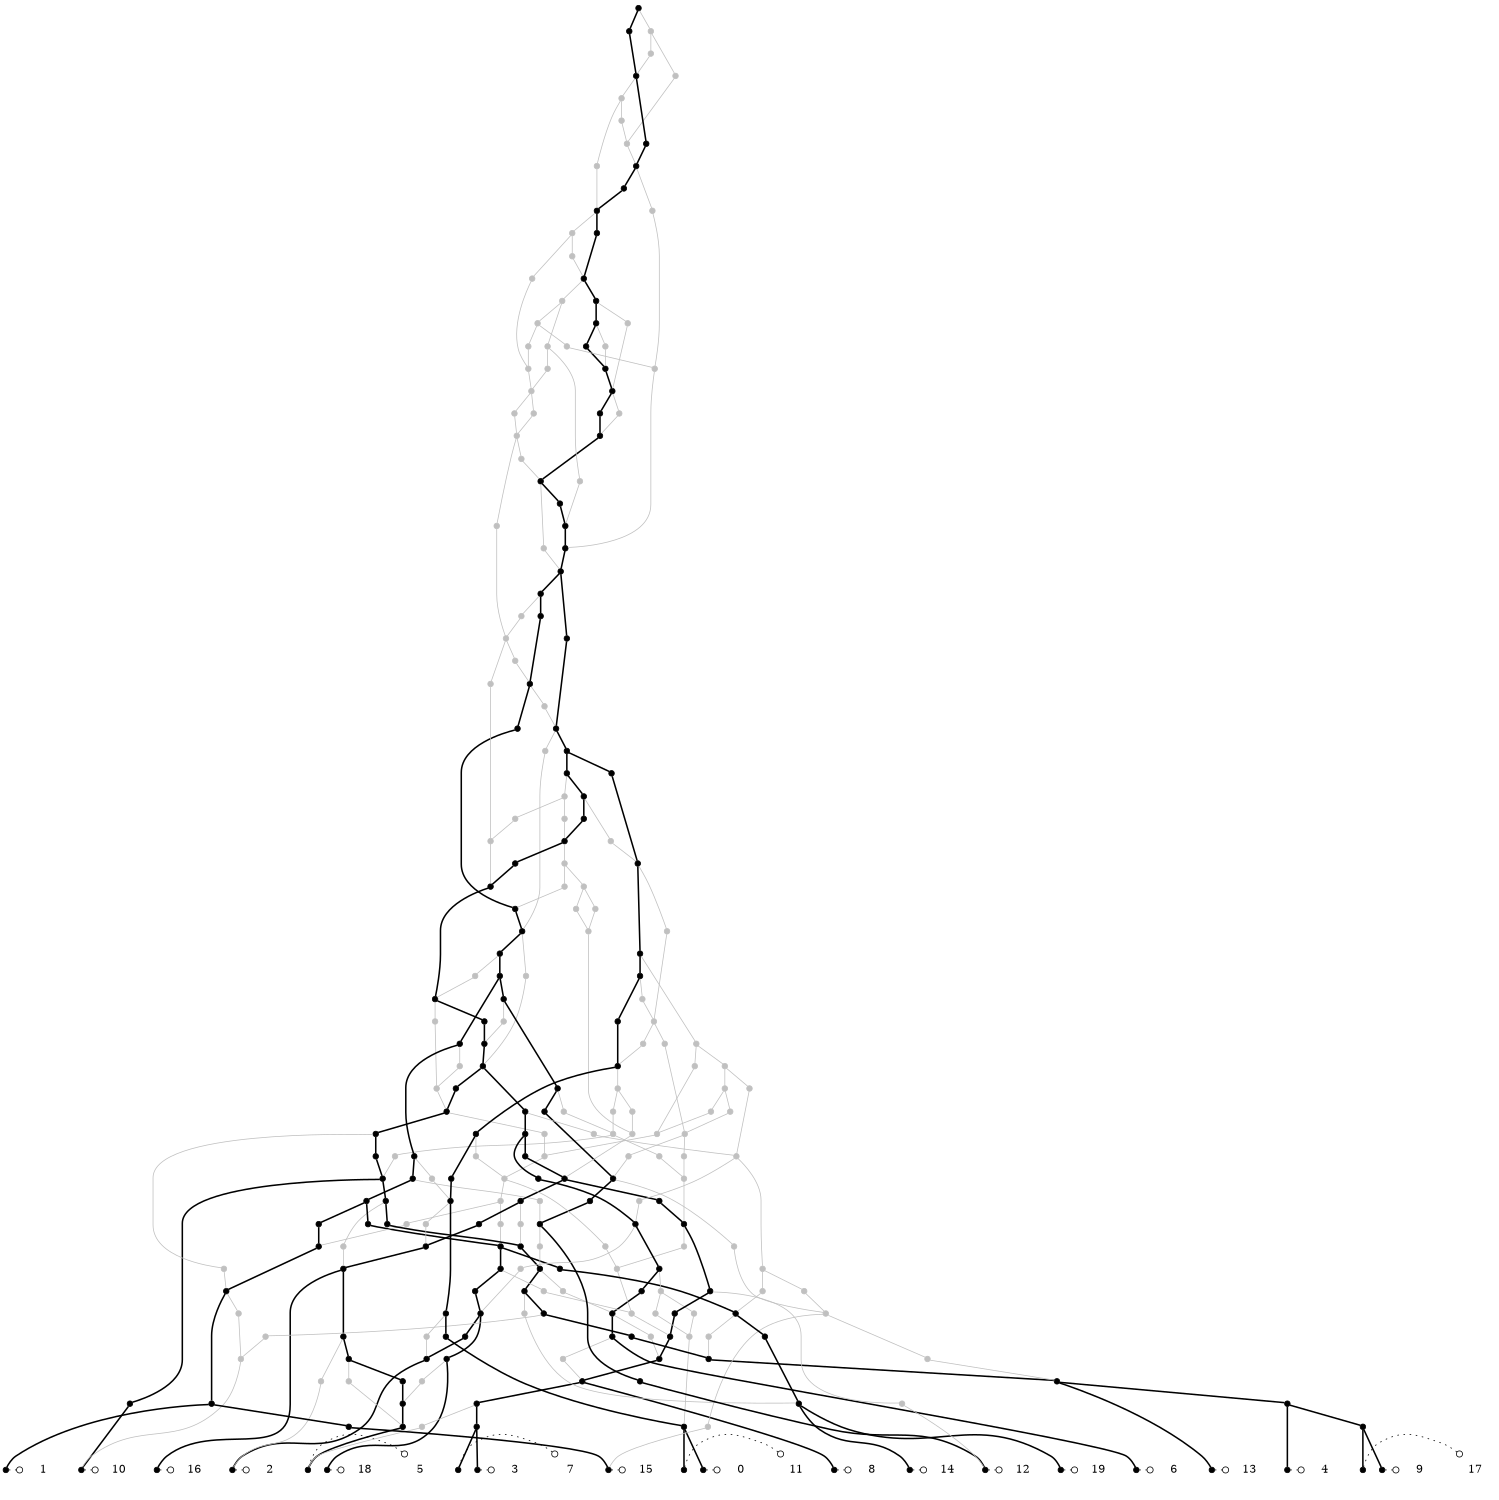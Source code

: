 digraph G {fontsize=5;ranksep=0.02;ratio=fill;size="10,10";
edge[arrowhead=none];
{rank=same;1[shape=point] 2[shape=point] 3[shape=point] 4[shape=point] 5[shape=point] 6[shape=point] 7[shape=point] 8[shape=point] 9[shape=point] 10[shape=point] 11[shape=point] 12[shape=point] 13[shape=point] 14[shape=point] 15[shape=point] 16[shape=point] 17[shape=point] 18[shape=point] 19[shape=point] 20[shape=point] }
1[shape=point,width=0.10,height=0.10]
1->274[style=dotted,arrowhead=odot,arrowsize=1];
274[shape=plaintext,label="0"];
{rank=same; 1;274}
2[shape=point,width=0.10,height=0.10]
2->275[style=dotted,arrowhead=odot,arrowsize=1];
275[shape=plaintext,label="1"];
{rank=same; 2;275}
3[shape=point,width=0.10,height=0.10]
3->276[style=dotted,arrowhead=odot,arrowsize=1];
276[shape=plaintext,label="2"];
{rank=same; 3;276}
4[shape=point,width=0.10,height=0.10]
4->277[style=dotted,arrowhead=odot,arrowsize=1];
277[shape=plaintext,label="3"];
{rank=same; 4;277}
5[shape=point,width=0.10,height=0.10]
5->278[style=dotted,arrowhead=odot,arrowsize=1];
278[shape=plaintext,label="4"];
{rank=same; 5;278}
6[shape=point,width=0.10,height=0.10]
6->279[style=dotted,arrowhead=odot,arrowsize=1];
279[shape=plaintext,label="5"];
{rank=same; 6;279}
7[shape=point,width=0.10,height=0.10]
7->280[style=dotted,arrowhead=odot,arrowsize=1];
280[shape=plaintext,label="6"];
{rank=same; 7;280}
8[shape=point,width=0.10,height=0.10]
8->281[style=dotted,arrowhead=odot,arrowsize=1];
281[shape=plaintext,label="7"];
{rank=same; 8;281}
9[shape=point,width=0.10,height=0.10]
9->282[style=dotted,arrowhead=odot,arrowsize=1];
282[shape=plaintext,label="8"];
{rank=same; 9;282}
10[shape=point,width=0.10,height=0.10]
10->283[style=dotted,arrowhead=odot,arrowsize=1];
283[shape=plaintext,label="9"];
{rank=same; 10;283}
11[shape=point,width=0.10,height=0.10]
11->284[style=dotted,arrowhead=odot,arrowsize=1];
284[shape=plaintext,label="10"];
{rank=same; 11;284}
12[shape=point,width=0.10,height=0.10]
12->285[style=dotted,arrowhead=odot,arrowsize=1];
285[shape=plaintext,label="11"];
{rank=same; 12;285}
13[shape=point,width=0.10,height=0.10]
13->286[style=dotted,arrowhead=odot,arrowsize=1];
286[shape=plaintext,label="12"];
{rank=same; 13;286}
14[shape=point,width=0.10,height=0.10]
14->287[style=dotted,arrowhead=odot,arrowsize=1];
287[shape=plaintext,label="13"];
{rank=same; 14;287}
15[shape=point,width=0.10,height=0.10]
15->288[style=dotted,arrowhead=odot,arrowsize=1];
288[shape=plaintext,label="14"];
{rank=same; 15;288}
16[shape=point,width=0.10,height=0.10]
16->289[style=dotted,arrowhead=odot,arrowsize=1];
289[shape=plaintext,label="15"];
{rank=same; 16;289}
17[shape=point,width=0.10,height=0.10]
17->290[style=dotted,arrowhead=odot,arrowsize=1];
290[shape=plaintext,label="16"];
{rank=same; 17;290}
18[shape=point,width=0.10,height=0.10]
18->291[style=dotted,arrowhead=odot,arrowsize=1];
291[shape=plaintext,label="17"];
{rank=same; 18;291}
19[shape=point,width=0.10,height=0.10]
19->292[style=dotted,arrowhead=odot,arrowsize=1];
292[shape=plaintext,label="18"];
{rank=same; 19;292}
20[shape=point,width=0.10,height=0.10]
20->293[style=dotted,arrowhead=odot,arrowsize=1];
293[shape=plaintext,label="19"];
{rank=same; 20;293}
21[shape=point,width=0.10,height=0.10]
22[shape=point,width=0.10,height=0.10,color=gray]
23[shape=point,width=0.10,height=0.10]
24[shape=point,width=0.10,height=0.10]
25[shape=point,width=0.10,height=0.10,color=gray]
26[shape=point,width=0.10,height=0.10]
27[shape=point,width=0.10,height=0.10,color=gray]
28[shape=point,width=0.10,height=0.10]
29[shape=point,width=0.10,height=0.10]
30[shape=point,width=0.10,height=0.10,color=gray]
31[shape=point,width=0.10,height=0.10]
32[shape=point,width=0.10,height=0.10]
33[shape=point,width=0.10,height=0.10,color=gray]
34[shape=point,width=0.10,height=0.10]
35[shape=point,width=0.10,height=0.10]
36[shape=point,width=0.10,height=0.10,color=gray]
37[shape=point,width=0.10,height=0.10]
38[shape=point,width=0.10,height=0.10,color=gray]
39[shape=point,width=0.10,height=0.10]
40[shape=point,width=0.10,height=0.10]
41[shape=point,width=0.10,height=0.10]
42[shape=point,width=0.10,height=0.10]
43[shape=point,width=0.10,height=0.10]
44[shape=point,width=0.10,height=0.10]
45[shape=point,width=0.10,height=0.10]
46[shape=point,width=0.10,height=0.10,color=gray]
47[shape=point,width=0.10,height=0.10]
48[shape=point,width=0.10,height=0.10,color=gray]
49[shape=point,width=0.10,height=0.10]
50[shape=point,width=0.10,height=0.10]
51[shape=point,width=0.10,height=0.10,color=gray]
52[shape=point,width=0.10,height=0.10]
53[shape=point,width=0.10,height=0.10,color=gray]
54[shape=point,width=0.10,height=0.10]
55[shape=point,width=0.10,height=0.10,color=gray]
56[shape=point,width=0.10,height=0.10]
57[shape=point,width=0.10,height=0.10,color=gray]
58[shape=point,width=0.10,height=0.10]
59[shape=point,width=0.10,height=0.10]
60[shape=point,width=0.10,height=0.10,color=gray]
61[shape=point,width=0.10,height=0.10]
62[shape=point,width=0.10,height=0.10,color=gray]
63[shape=point,width=0.10,height=0.10]
64[shape=point,width=0.10,height=0.10,color=gray]
65[shape=point,width=0.10,height=0.10,color=gray]
66[shape=point,width=0.10,height=0.10]
67[shape=point,width=0.10,height=0.10,color=gray]
68[shape=point,width=0.10,height=0.10]
69[shape=point,width=0.10,height=0.10]
70[shape=point,width=0.10,height=0.10,color=gray]
71[shape=point,width=0.10,height=0.10]
72[shape=point,width=0.10,height=0.10]
73[shape=point,width=0.10,height=0.10]
74[shape=point,width=0.10,height=0.10,color=gray]
75[shape=point,width=0.10,height=0.10,color=gray]
76[shape=point,width=0.10,height=0.10,color=gray]
77[shape=point,width=0.10,height=0.10]
78[shape=point,width=0.10,height=0.10,color=gray]
79[shape=point,width=0.10,height=0.10,color=gray]
80[shape=point,width=0.10,height=0.10]
81[shape=point,width=0.10,height=0.10]
82[shape=point,width=0.10,height=0.10,color=gray]
83[shape=point,width=0.10,height=0.10]
84[shape=point,width=0.10,height=0.10]
85[shape=point,width=0.10,height=0.10]
86[shape=point,width=0.10,height=0.10]
87[shape=point,width=0.10,height=0.10,color=gray]
88[shape=point,width=0.10,height=0.10]
89[shape=point,width=0.10,height=0.10]
90[shape=point,width=0.10,height=0.10,color=gray]
91[shape=point,width=0.10,height=0.10,color=gray]
92[shape=point,width=0.10,height=0.10,color=gray]
93[shape=point,width=0.10,height=0.10]
94[shape=point,width=0.10,height=0.10]
95[shape=point,width=0.10,height=0.10,color=gray]
96[shape=point,width=0.10,height=0.10]
97[shape=point,width=0.10,height=0.10,color=gray]
98[shape=point,width=0.10,height=0.10]
99[shape=point,width=0.10,height=0.10,color=gray]
100[shape=point,width=0.10,height=0.10,color=gray]
101[shape=point,width=0.10,height=0.10,color=gray]
102[shape=point,width=0.10,height=0.10]
103[shape=point,width=0.10,height=0.10,color=gray]
104[shape=point,width=0.10,height=0.10]
105[shape=point,width=0.10,height=0.10,color=gray]
106[shape=point,width=0.10,height=0.10]
107[shape=point,width=0.10,height=0.10]
108[shape=point,width=0.10,height=0.10,color=gray]
109[shape=point,width=0.10,height=0.10,color=gray]
110[shape=point,width=0.10,height=0.10]
111[shape=point,width=0.10,height=0.10]
112[shape=point,width=0.10,height=0.10]
113[shape=point,width=0.10,height=0.10]
114[shape=point,width=0.10,height=0.10,color=gray]
115[shape=point,width=0.10,height=0.10]
116[shape=point,width=0.10,height=0.10,color=gray]
117[shape=point,width=0.10,height=0.10]
118[shape=point,width=0.10,height=0.10,color=gray]
119[shape=point,width=0.10,height=0.10]
120[shape=point,width=0.10,height=0.10]
121[shape=point,width=0.10,height=0.10]
122[shape=point,width=0.10,height=0.10]
123[shape=point,width=0.10,height=0.10]
124[shape=point,width=0.10,height=0.10,color=gray]
125[shape=point,width=0.10,height=0.10]
126[shape=point,width=0.10,height=0.10]
127[shape=point,width=0.10,height=0.10]
128[shape=point,width=0.10,height=0.10,color=gray]
129[shape=point,width=0.10,height=0.10]
130[shape=point,width=0.10,height=0.10,color=gray]
131[shape=point,width=0.10,height=0.10]
132[shape=point,width=0.10,height=0.10,color=gray]
133[shape=point,width=0.10,height=0.10,color=gray]
134[shape=point,width=0.10,height=0.10,color=gray]
135[shape=point,width=0.10,height=0.10,color=gray]
136[shape=point,width=0.10,height=0.10,color=gray]
137[shape=point,width=0.10,height=0.10,color=gray]
138[shape=point,width=0.10,height=0.10,color=gray]
139[shape=point,width=0.10,height=0.10]
140[shape=point,width=0.10,height=0.10]
141[shape=point,width=0.10,height=0.10,color=gray]
142[shape=point,width=0.10,height=0.10,color=gray]
143[shape=point,width=0.10,height=0.10]
144[shape=point,width=0.10,height=0.10]
145[shape=point,width=0.10,height=0.10,color=gray]
146[shape=point,width=0.10,height=0.10]
147[shape=point,width=0.10,height=0.10,color=gray]
148[shape=point,width=0.10,height=0.10,color=gray]
149[shape=point,width=0.10,height=0.10,color=gray]
150[shape=point,width=0.10,height=0.10,color=gray]
151[shape=point,width=0.10,height=0.10]
152[shape=point,width=0.10,height=0.10,color=gray]
153[shape=point,width=0.10,height=0.10,color=gray]
154[shape=point,width=0.10,height=0.10,color=gray]
155[shape=point,width=0.10,height=0.10]
156[shape=point,width=0.10,height=0.10,color=gray]
157[shape=point,width=0.10,height=0.10]
158[shape=point,width=0.10,height=0.10,color=gray]
159[shape=point,width=0.10,height=0.10,color=gray]
160[shape=point,width=0.10,height=0.10,color=gray]
161[shape=point,width=0.10,height=0.10,color=gray]
162[shape=point,width=0.10,height=0.10]
163[shape=point,width=0.10,height=0.10]
164[shape=point,width=0.10,height=0.10,color=gray]
165[shape=point,width=0.10,height=0.10,color=gray]
166[shape=point,width=0.10,height=0.10]
167[shape=point,width=0.10,height=0.10,color=gray]
168[shape=point,width=0.10,height=0.10,color=gray]
169[shape=point,width=0.10,height=0.10]
170[shape=point,width=0.10,height=0.10,color=gray]
171[shape=point,width=0.10,height=0.10,color=gray]
172[shape=point,width=0.10,height=0.10]
173[shape=point,width=0.10,height=0.10]
174[shape=point,width=0.10,height=0.10,color=gray]
175[shape=point,width=0.10,height=0.10,color=gray]
176[shape=point,width=0.10,height=0.10,color=gray]
177[shape=point,width=0.10,height=0.10,color=gray]
178[shape=point,width=0.10,height=0.10]
179[shape=point,width=0.10,height=0.10]
180[shape=point,width=0.10,height=0.10,color=gray]
181[shape=point,width=0.10,height=0.10]
182[shape=point,width=0.10,height=0.10]
183[shape=point,width=0.10,height=0.10]
184[shape=point,width=0.10,height=0.10,color=gray]
185[shape=point,width=0.10,height=0.10,color=gray]
186[shape=point,width=0.10,height=0.10]
187[shape=point,width=0.10,height=0.10]
188[shape=point,width=0.10,height=0.10]
189[shape=point,width=0.10,height=0.10]
190[shape=point,width=0.10,height=0.10,color=gray]
191[shape=point,width=0.10,height=0.10,color=gray]
192[shape=point,width=0.10,height=0.10,color=gray]
193[shape=point,width=0.10,height=0.10,color=gray]
194[shape=point,width=0.10,height=0.10]
195[shape=point,width=0.10,height=0.10,color=gray]
196[shape=point,width=0.10,height=0.10]
197[shape=point,width=0.10,height=0.10,color=gray]
198[shape=point,width=0.10,height=0.10]
199[shape=point,width=0.10,height=0.10]
200[shape=point,width=0.10,height=0.10,color=gray]
201[shape=point,width=0.10,height=0.10,color=gray]
202[shape=point,width=0.10,height=0.10]
203[shape=point,width=0.10,height=0.10]
204[shape=point,width=0.10,height=0.10]
205[shape=point,width=0.10,height=0.10,color=gray]
206[shape=point,width=0.10,height=0.10]
207[shape=point,width=0.10,height=0.10,color=gray]
208[shape=point,width=0.10,height=0.10]
209[shape=point,width=0.10,height=0.10,color=gray]
210[shape=point,width=0.10,height=0.10,color=gray]
211[shape=point,width=0.10,height=0.10,color=gray]
212[shape=point,width=0.10,height=0.10]
213[shape=point,width=0.10,height=0.10]
214[shape=point,width=0.10,height=0.10]
215[shape=point,width=0.10,height=0.10]
216[shape=point,width=0.10,height=0.10,color=gray]
217[shape=point,width=0.10,height=0.10]
218[shape=point,width=0.10,height=0.10]
219[shape=point,width=0.10,height=0.10,color=gray]
220[shape=point,width=0.10,height=0.10,color=gray]
221[shape=point,width=0.10,height=0.10,color=gray]
222[shape=point,width=0.10,height=0.10,color=gray]
223[shape=point,width=0.10,height=0.10]
224[shape=point,width=0.10,height=0.10]
225[shape=point,width=0.10,height=0.10]
226[shape=point,width=0.10,height=0.10,color=gray]
227[shape=point,width=0.10,height=0.10]
228[shape=point,width=0.10,height=0.10,color=gray]
229[shape=point,width=0.10,height=0.10]
230[shape=point,width=0.10,height=0.10,color=gray]
231[shape=point,width=0.10,height=0.10]
232[shape=point,width=0.10,height=0.10]
233[shape=point,width=0.10,height=0.10,color=gray]
234[shape=point,width=0.10,height=0.10,color=gray]
235[shape=point,width=0.10,height=0.10]
236[shape=point,width=0.10,height=0.10,color=gray]
237[shape=point,width=0.10,height=0.10]
238[shape=point,width=0.10,height=0.10,color=gray]
239[shape=point,width=0.10,height=0.10,color=gray]
240[shape=point,width=0.10,height=0.10]
241[shape=point,width=0.10,height=0.10,color=gray]
242[shape=point,width=0.10,height=0.10]
243[shape=point,width=0.10,height=0.10,color=gray]
244[shape=point,width=0.10,height=0.10,color=gray]
245[shape=point,width=0.10,height=0.10,color=gray]
246[shape=point,width=0.10,height=0.10,color=gray]
247[shape=point,width=0.10,height=0.10,color=gray]
248[shape=point,width=0.10,height=0.10,color=gray]
249[shape=point,width=0.10,height=0.10]
250[shape=point,width=0.10,height=0.10,color=gray]
251[shape=point,width=0.10,height=0.10,color=gray]
252[shape=point,width=0.10,height=0.10,color=gray]
253[shape=point,width=0.10,height=0.10]
254[shape=point,width=0.10,height=0.10,color=gray]
255[shape=point,width=0.10,height=0.10,color=gray]
256[shape=point,width=0.10,height=0.10]
257[shape=point,width=0.10,height=0.10]
258[shape=point,width=0.10,height=0.10,color=gray]
259[shape=point,width=0.10,height=0.10,color=gray]
260[shape=point,width=0.10,height=0.10]
261[shape=point,width=0.10,height=0.10]
262[shape=point,width=0.10,height=0.10,color=gray]
263[shape=point,width=0.10,height=0.10]
264[shape=point,width=0.10,height=0.10]
265[shape=point,width=0.10,height=0.10,color=gray]
266[shape=point,width=0.10,height=0.10,color=gray]
267[shape=point,width=0.10,height=0.10,color=gray]
268[shape=point,width=0.10,height=0.10,color=gray]
269[shape=point,width=0.10,height=0.10]
270[shape=point,width=0.10,height=0.10]
271[shape=point,width=0.10,height=0.10,color=gray]
272[shape=point,width=0.10,height=0.10,color=gray]
273[shape=point,width=0.10,height=0.10]
23 -> 1[style=bold]
68 -> 2[style=bold]
21 -> 3[style=bold]
22 -> 3[color=gray]
31 -> 4[style=bold]
34 -> 5[style=bold]
26 -> 6[style=bold]
27 -> 6[color=gray]
63 -> 7[style=bold]
31 -> 8[style=bold]
49 -> 9[style=bold]
28 -> 10[style=bold]
54 -> 11[style=bold]
55 -> 11[color=gray]
23 -> 12[style=bold]
69 -> 13[style=bold]
70 -> 13[color=gray]
39 -> 14[style=bold]
50 -> 15[style=bold]
32 -> 16[style=bold]
33 -> 16[color=gray]
58 -> 17[style=bold]
28 -> 18[style=bold]
40 -> 19[style=bold]
50 -> 20[style=bold]
37 -> 21[style=bold]
38 -> 21[color=gray]
42 -> 22[color=gray]
24 -> 23[style=bold]
25 -> 23[color=gray]
85 -> 24[style=bold]
75 -> 25[color=gray]
76 -> 25[color=gray]
29 -> 26[style=bold]
30 -> 26[color=gray]
43 -> 27[color=gray]
34 -> 28[style=bold]
35 -> 29[style=bold]
36 -> 29[color=gray]
41 -> 30[color=gray]
43 -> 31[style=bold]
68 -> 32[style=bold]
51 -> 33[color=gray]
39 -> 34[style=bold]
41 -> 35[style=bold]
40 -> 36[color=gray]
44 -> 37[style=bold]
85 -> 38[color=gray]
45 -> 39[style=bold]
46 -> 39[color=gray]
44 -> 40[style=bold]
42 -> 41[style=bold]
58 -> 42[style=bold]
49 -> 43[style=bold]
47 -> 44[style=bold]
48 -> 44[color=gray]
66 -> 45[style=bold]
67 -> 45[color=gray]
51 -> 46[color=gray]
84 -> 47[style=bold]
121 -> 48[color=gray]
56 -> 49[style=bold]
57 -> 49[color=gray]
52 -> 50[style=bold]
53 -> 50[color=gray]
91 -> 51[color=gray]
92 -> 51[color=gray]
77 -> 52[style=bold]
80 -> 53[color=gray]
119 -> 54[style=bold]
64 -> 55[color=gray]
65 -> 55[color=gray]
59 -> 56[style=bold]
60 -> 56[color=gray]
63 -> 57[color=gray]
102 -> 58[style=bold]
103 -> 58[color=gray]
61 -> 59[style=bold]
62 -> 59[color=gray]
71 -> 60[color=gray]
93 -> 61[style=bold]
78 -> 62[color=gray]
79 -> 62[color=gray]
71 -> 63[style=bold]
86 -> 64[color=gray]
72 -> 65[color=gray]
72 -> 66[style=bold]
77 -> 67[color=gray]
86 -> 68[style=bold]
107 -> 69[style=bold]
93 -> 70[color=gray]
73 -> 71[style=bold]
74 -> 71[color=gray]
80 -> 72[style=bold]
110 -> 73[style=bold]
83 -> 74[color=gray]
87 -> 75[color=gray]
87 -> 76[color=gray]
81 -> 77[style=bold]
82 -> 77[color=gray]
108 -> 78[color=gray]
109 -> 78[color=gray]
84 -> 79[color=gray]
83 -> 80[style=bold]
88 -> 81[style=bold]
100 -> 82[color=gray]
94 -> 83[style=bold]
95 -> 83[color=gray]
88 -> 84[style=bold]
127 -> 85[style=bold]
89 -> 86[style=bold]
90 -> 86[color=gray]
110 -> 87[color=gray]
96 -> 88[style=bold]
97 -> 88[color=gray]
98 -> 89[style=bold]
99 -> 89[color=gray]
139 -> 90[color=gray]
100 -> 91[color=gray]
122 -> 92[color=gray]
111 -> 93[style=bold]
104 -> 94[style=bold]
105 -> 94[color=gray]
107 -> 95[color=gray]
112 -> 96[style=bold]
101 -> 97[color=gray]
112 -> 98[style=bold]
101 -> 99[color=gray]
150 -> 100[color=gray]
128 -> 101[color=gray]
115 -> 102[style=bold]
116 -> 102[color=gray]
106 -> 103[color=gray]
106 -> 104[style=bold]
125 -> 105[color=gray]
119 -> 106[style=bold]
117 -> 107[style=bold]
118 -> 107[color=gray]
111 -> 108[color=gray]
128 -> 109[color=gray]
121 -> 110[style=bold]
113 -> 111[style=bold]
114 -> 111[color=gray]
120 -> 112[style=bold]
126 -> 113[style=bold]
134 -> 114[color=gray]
135 -> 114[color=gray]
125 -> 115[style=bold]
127 -> 116[color=gray]
122 -> 117[style=bold]
120 -> 118[color=gray]
123 -> 119[style=bold]
124 -> 119[color=gray]
131 -> 120[style=bold]
146 -> 121[style=bold]
147 -> 121[color=gray]
140 -> 122[style=bold]
141 -> 122[color=gray]
139 -> 123[style=bold]
136 -> 124[color=gray]
126 -> 125[style=bold]
144 -> 126[style=bold]
145 -> 126[color=gray]
129 -> 127[style=bold]
130 -> 127[color=gray]
132 -> 128[color=gray]
133 -> 128[color=gray]
143 -> 129[style=bold]
131 -> 130[color=gray]
178 -> 131[style=bold]
137 -> 132[color=gray]
138 -> 132[color=gray]
143 -> 133[color=gray]
142 -> 134[color=gray]
136 -> 135[color=gray]
152 -> 136[color=gray]
153 -> 136[color=gray]
167 -> 137[color=gray]
168 -> 137[color=gray]
151 -> 138[color=gray]
151 -> 139[style=bold]
163 -> 140[style=bold]
142 -> 141[color=gray]
160 -> 142[color=gray]
161 -> 142[color=gray]
162 -> 143[style=bold]
157 -> 144[style=bold]
148 -> 145[color=gray]
149 -> 145[color=gray]
157 -> 146[style=bold]
150 -> 147[color=gray]
190 -> 148[color=gray]
191 -> 148[color=gray]
154 -> 149[color=gray]
164 -> 150[color=gray]
165 -> 150[color=gray]
155 -> 151[style=bold]
156 -> 151[color=gray]
154 -> 152[color=gray]
163 -> 153[color=gray]
162 -> 154[color=gray]
172 -> 155[style=bold]
158 -> 156[color=gray]
159 -> 156[color=gray]
166 -> 157[style=bold]
178 -> 158[color=gray]
182 -> 159[color=gray]
171 -> 160[color=gray]
175 -> 161[color=gray]
169 -> 162[style=bold]
170 -> 162[color=gray]
181 -> 163[style=bold]
166 -> 164[color=gray]
185 -> 165[color=gray]
172 -> 166[style=bold]
193 -> 167[color=gray]
171 -> 168[color=gray]
189 -> 169[style=bold]
175 -> 170[color=gray]
185 -> 171[color=gray]
173 -> 172[style=bold]
174 -> 172[color=gray]
179 -> 173[style=bold]
180 -> 173[color=gray]
188 -> 174[color=gray]
176 -> 175[color=gray]
177 -> 175[color=gray]
189 -> 176[color=gray]
202 -> 177[color=gray]
186 -> 178[style=bold]
182 -> 179[style=bold]
181 -> 180[color=gray]
186 -> 181[style=bold]
183 -> 182[style=bold]
184 -> 182[color=gray]
194 -> 183[style=bold]
195 -> 183[color=gray]
187 -> 184[color=gray]
193 -> 185[color=gray]
187 -> 186[style=bold]
188 -> 187[style=bold]
196 -> 188[style=bold]
197 -> 188[color=gray]
198 -> 189[style=bold]
192 -> 190[color=gray]
192 -> 191[color=gray]
201 -> 192[color=gray]
198 -> 193[color=gray]
203 -> 194[style=bold]
209 -> 195[color=gray]
210 -> 195[color=gray]
199 -> 196[style=bold]
200 -> 196[color=gray]
214 -> 197[color=gray]
202 -> 198[style=bold]
217 -> 199[style=bold]
201 -> 200[color=gray]
203 -> 201[color=gray]
206 -> 202[style=bold]
207 -> 202[color=gray]
204 -> 203[style=bold]
205 -> 203[color=gray]
208 -> 204[style=bold]
211 -> 205[color=gray]
213 -> 206[style=bold]
208 -> 207[color=gray]
212 -> 208[style=bold]
220 -> 209[color=gray]
211 -> 210[color=gray]
212 -> 211[color=gray]
213 -> 212[style=bold]
214 -> 213[style=bold]
215 -> 214[style=bold]
216 -> 214[color=gray]
224 -> 215[style=bold]
217 -> 216[color=gray]
218 -> 217[style=bold]
219 -> 217[color=gray]
223 -> 218[style=bold]
220 -> 219[color=gray]
221 -> 220[color=gray]
222 -> 220[color=gray]
234 -> 221[color=gray]
223 -> 222[color=gray]
224 -> 223[style=bold]
225 -> 224[style=bold]
226 -> 224[color=gray]
227 -> 225[style=bold]
228 -> 225[color=gray]
231 -> 226[color=gray]
229 -> 227[style=bold]
230 -> 227[color=gray]
244 -> 228[color=gray]
245 -> 228[color=gray]
231 -> 229[style=bold]
250 -> 230[color=gray]
232 -> 231[style=bold]
233 -> 231[color=gray]
235 -> 232[style=bold]
236 -> 232[color=gray]
234 -> 233[color=gray]
238 -> 234[color=gray]
239 -> 234[color=gray]
237 -> 235[style=bold]
237 -> 236[color=gray]
240 -> 237[style=bold]
241 -> 237[color=gray]
246 -> 238[color=gray]
246 -> 239[color=gray]
242 -> 240[style=bold]
243 -> 240[color=gray]
253 -> 241[color=gray]
249 -> 242[style=bold]
249 -> 243[color=gray]
254 -> 244[color=gray]
263 -> 245[color=gray]
247 -> 246[color=gray]
248 -> 246[color=gray]
251 -> 247[color=gray]
252 -> 247[color=gray]
250 -> 248[color=gray]
253 -> 249[style=bold]
255 -> 250[color=gray]
254 -> 251[color=gray]
259 -> 252[color=gray]
256 -> 253[style=bold]
255 -> 254[color=gray]
256 -> 255[color=gray]
257 -> 256[style=bold]
258 -> 256[color=gray]
260 -> 257[style=bold]
259 -> 258[color=gray]
260 -> 259[color=gray]
261 -> 260[style=bold]
262 -> 260[color=gray]
263 -> 261[style=bold]
268 -> 262[color=gray]
264 -> 263[style=bold]
265 -> 263[color=gray]
269 -> 264[style=bold]
266 -> 265[color=gray]
267 -> 265[color=gray]
268 -> 266[color=gray]
272 -> 267[color=gray]
269 -> 268[color=gray]
270 -> 269[style=bold]
271 -> 269[color=gray]
273 -> 270[style=bold]
272 -> 271[color=gray]
273 -> 272[color=gray]
}
